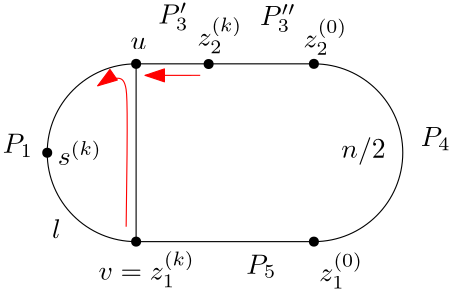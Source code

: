 <?xml version="1.0"?>
<!DOCTYPE ipe SYSTEM "ipe.dtd">
<ipe version="70107" creator="Ipe 7.1.10">
<info created="D:20180529113142" modified="D:20180617140750"/>
<ipestyle name="basic">
<symbol name="arrow/arc(spx)">
<path stroke="sym-stroke" fill="sym-stroke" pen="sym-pen">
0 0 m
-1 0.333 l
-1 -0.333 l
h
</path>
</symbol>
<symbol name="arrow/farc(spx)">
<path stroke="sym-stroke" fill="white" pen="sym-pen">
0 0 m
-1 0.333 l
-1 -0.333 l
h
</path>
</symbol>
<symbol name="arrow/ptarc(spx)">
<path stroke="sym-stroke" fill="sym-stroke" pen="sym-pen">
0 0 m
-1 0.333 l
-0.8 0 l
-1 -0.333 l
h
</path>
</symbol>
<symbol name="arrow/fptarc(spx)">
<path stroke="sym-stroke" fill="white" pen="sym-pen">
0 0 m
-1 0.333 l
-0.8 0 l
-1 -0.333 l
h
</path>
</symbol>
<symbol name="mark/circle(sx)" transformations="translations">
<path fill="sym-stroke">
0.6 0 0 0.6 0 0 e
0.4 0 0 0.4 0 0 e
</path>
</symbol>
<symbol name="mark/disk(sx)" transformations="translations">
<path fill="sym-stroke">
0.6 0 0 0.6 0 0 e
</path>
</symbol>
<symbol name="mark/fdisk(sfx)" transformations="translations">
<group>
<path fill="sym-fill">
0.5 0 0 0.5 0 0 e
</path>
<path fill="sym-stroke" fillrule="eofill">
0.6 0 0 0.6 0 0 e
0.4 0 0 0.4 0 0 e
</path>
</group>
</symbol>
<symbol name="mark/box(sx)" transformations="translations">
<path fill="sym-stroke" fillrule="eofill">
-0.6 -0.6 m
0.6 -0.6 l
0.6 0.6 l
-0.6 0.6 l
h
-0.4 -0.4 m
0.4 -0.4 l
0.4 0.4 l
-0.4 0.4 l
h
</path>
</symbol>
<symbol name="mark/square(sx)" transformations="translations">
<path fill="sym-stroke">
-0.6 -0.6 m
0.6 -0.6 l
0.6 0.6 l
-0.6 0.6 l
h
</path>
</symbol>
<symbol name="mark/fsquare(sfx)" transformations="translations">
<group>
<path fill="sym-fill">
-0.5 -0.5 m
0.5 -0.5 l
0.5 0.5 l
-0.5 0.5 l
h
</path>
<path fill="sym-stroke" fillrule="eofill">
-0.6 -0.6 m
0.6 -0.6 l
0.6 0.6 l
-0.6 0.6 l
h
-0.4 -0.4 m
0.4 -0.4 l
0.4 0.4 l
-0.4 0.4 l
h
</path>
</group>
</symbol>
<symbol name="mark/cross(sx)" transformations="translations">
<group>
<path fill="sym-stroke">
-0.43 -0.57 m
0.57 0.43 l
0.43 0.57 l
-0.57 -0.43 l
h
</path>
<path fill="sym-stroke">
-0.43 0.57 m
0.57 -0.43 l
0.43 -0.57 l
-0.57 0.43 l
h
</path>
</group>
</symbol>
<symbol name="arrow/fnormal(spx)">
<path stroke="sym-stroke" fill="white" pen="sym-pen">
0 0 m
-1 0.333 l
-1 -0.333 l
h
</path>
</symbol>
<symbol name="arrow/pointed(spx)">
<path stroke="sym-stroke" fill="sym-stroke" pen="sym-pen">
0 0 m
-1 0.333 l
-0.8 0 l
-1 -0.333 l
h
</path>
</symbol>
<symbol name="arrow/fpointed(spx)">
<path stroke="sym-stroke" fill="white" pen="sym-pen">
0 0 m
-1 0.333 l
-0.8 0 l
-1 -0.333 l
h
</path>
</symbol>
<symbol name="arrow/linear(spx)">
<path stroke="sym-stroke" pen="sym-pen">
-1 0.333 m
0 0 l
-1 -0.333 l
</path>
</symbol>
<symbol name="arrow/fdouble(spx)">
<path stroke="sym-stroke" fill="white" pen="sym-pen">
0 0 m
-1 0.333 l
-1 -0.333 l
h
-1 0 m
-2 0.333 l
-2 -0.333 l
h
</path>
</symbol>
<symbol name="arrow/double(spx)">
<path stroke="sym-stroke" fill="sym-stroke" pen="sym-pen">
0 0 m
-1 0.333 l
-1 -0.333 l
h
-1 0 m
-2 0.333 l
-2 -0.333 l
h
</path>
</symbol>
<pen name="heavier" value="0.8"/>
<pen name="fat" value="1.2"/>
<pen name="ultrafat" value="2"/>
<symbolsize name="large" value="5"/>
<symbolsize name="small" value="2"/>
<symbolsize name="tiny" value="1.1"/>
<arrowsize name="large" value="10"/>
<arrowsize name="small" value="5"/>
<arrowsize name="tiny" value="3"/>
<color name="red" value="1 0 0"/>
<color name="green" value="0 1 0"/>
<color name="blue" value="0 0 1"/>
<color name="yellow" value="1 1 0"/>
<color name="orange" value="1 0.647 0"/>
<color name="gold" value="1 0.843 0"/>
<color name="purple" value="0.627 0.125 0.941"/>
<color name="gray" value="0.745"/>
<color name="brown" value="0.647 0.165 0.165"/>
<color name="navy" value="0 0 0.502"/>
<color name="pink" value="1 0.753 0.796"/>
<color name="seagreen" value="0.18 0.545 0.341"/>
<color name="turquoise" value="0.251 0.878 0.816"/>
<color name="violet" value="0.933 0.51 0.933"/>
<color name="darkblue" value="0 0 0.545"/>
<color name="darkcyan" value="0 0.545 0.545"/>
<color name="darkgray" value="0.663"/>
<color name="darkgreen" value="0 0.392 0"/>
<color name="darkmagenta" value="0.545 0 0.545"/>
<color name="darkorange" value="1 0.549 0"/>
<color name="darkred" value="0.545 0 0"/>
<color name="lightblue" value="0.678 0.847 0.902"/>
<color name="lightcyan" value="0.878 1 1"/>
<color name="lightgray" value="0.827"/>
<color name="lightgreen" value="0.565 0.933 0.565"/>
<color name="lightyellow" value="1 1 0.878"/>
<dashstyle name="dashed" value="[4] 0"/>
<dashstyle name="dotted" value="[1 3] 0"/>
<dashstyle name="dash dotted" value="[4 2 1 2] 0"/>
<dashstyle name="dash dot dotted" value="[4 2 1 2 1 2] 0"/>
<textsize name="large" value="\large"/>
<textsize name="small" value="\small"/>
<textsize name="tiny" value="\tiny"/>
<textsize name="Large" value="\Large"/>
<textsize name="LARGE" value="\LARGE"/>
<textsize name="huge" value="\huge"/>
<textsize name="Huge" value="\Huge"/>
<textsize name="footnote" value="\footnotesize"/>
<textstyle name="center" begin="\begin{center}" end="\end{center}"/>
<textstyle name="itemize" begin="\begin{itemize}" end="\end{itemize}"/>
<textstyle name="item" begin="\begin{itemize}\item{}" end="\end{itemize}"/>
<gridsize name="4 pts" value="4"/>
<gridsize name="8 pts (~3 mm)" value="8"/>
<gridsize name="16 pts (~6 mm)" value="16"/>
<gridsize name="32 pts (~12 mm)" value="32"/>
<gridsize name="10 pts (~3.5 mm)" value="10"/>
<gridsize name="20 pts (~7 mm)" value="20"/>
<gridsize name="14 pts (~5 mm)" value="14"/>
<gridsize name="28 pts (~10 mm)" value="28"/>
<gridsize name="56 pts (~20 mm)" value="56"/>
<anglesize name="90 deg" value="90"/>
<anglesize name="60 deg" value="60"/>
<anglesize name="45 deg" value="45"/>
<anglesize name="30 deg" value="30"/>
<anglesize name="22.5 deg" value="22.5"/>
<opacity name="10%" value="0.1"/>
<opacity name="30%" value="0.3"/>
<opacity name="50%" value="0.5"/>
<opacity name="75%" value="0.75"/>
<tiling name="falling" angle="-60" step="4" width="1"/>
<tiling name="rising" angle="30" step="4" width="1"/>
</ipestyle>
<page>
<layer name="alpha"/>
<layer name="beta"/>
<layer name="gamma"/>
<view layers="alpha beta gamma" active="gamma"/>
<use layer="alpha" name="mark/disk(sx)" pos="256 768" size="normal" stroke="black"/>
<use name="mark/disk(sx)" pos="256 704" size="normal" stroke="black"/>
<use name="mark/disk(sx)" pos="320 768" size="normal" stroke="black"/>
<use name="mark/disk(sx)" pos="320 704" size="normal" stroke="black"/>
<path stroke="black">
256 768 m
256 704 l
256 704 l
</path>
<path stroke="black">
256 768 m
320 768 l
</path>
<path stroke="black">
320 704 m
256 704 l
</path>
<path stroke="black">
256 768 m
32 0 0 32 256 736 256 704 a
</path>
<path stroke="black">
320 768 m
32 0 0 -32 320 736 320 704 a
</path>
<text layer="beta" transformations="translations" pos="208 736" stroke="black" type="label" width="10.866" height="6.812" depth="1.49" valign="baseline">$P_1$</text>
<text matrix="1 0 0 1 -3.72587 -10.0847" transformations="translations" pos="320 784" stroke="black" type="label" width="15.767" height="10.412" depth="2.65" valign="baseline">$z_2^{(0)}$</text>
<text matrix="1 0 0 1 1.97473 17.7725" transformations="translations" pos="320 672" stroke="black" type="label" width="15.767" height="10.412" depth="2.65" valign="baseline">$z_1^{(0)}$</text>
<text matrix="1 0 0 1 -1.86058 -0.109446" transformations="translations" pos="255.838 773.301" stroke="black" type="label" width="5.703" height="4.289" depth="0" valign="baseline">$u$</text>
<text matrix="1 0 0 1 -13.8111 -7.11399" transformations="translations" pos="256.276 697.345" stroke="black" type="label" width="34.67" height="10.412" depth="2.65" valign="baseline">$v = z_1^{(k)}$</text>
<text matrix="1 0 0 1 -18.012 -2.5133" transformations="translations" pos="347.888 736.671" stroke="black" type="label" width="15.943" height="7.473" depth="2.49" valign="baseline">$n/2$</text>
<use layer="gamma" name="mark/disk(sx)" pos="282.105 767.938" size="normal" stroke="black"/>
<text matrix="1 0 0 1 -2.40781 -5.91008" transformations="translations" pos="280.464 780.415" stroke="black" type="label" width="16.2" height="10.412" depth="2.65" valign="baseline">$z_2^{(k)}$</text>
<text matrix="1 0 0 1 -3.28338 1.97003" transformations="translations" pos="267.221 780.524" stroke="black" type="label" width="10.866" height="7.493" depth="2.47" valign="baseline">$P_3&apos;$</text>
<text matrix="1 0 0 1 -2.18892 -1.97003" transformations="translations" pos="302.791 783.917" stroke="black" type="label" width="12.872" height="7.493" depth="2.47" valign="baseline">$P_3&apos;&apos;$</text>
<text transformations="translations" pos="358.389 738.387" stroke="black" type="label" width="10.866" height="6.812" depth="1.49" valign="baseline">$P_4$</text>
<text transformations="translations" pos="295.677 692.42" stroke="black" type="label" width="10.866" height="6.812" depth="1.49" valign="baseline">$P_5$</text>
<use name="mark/disk(sx)" pos="224 736" size="normal" stroke="black"/>
<text matrix="1 0 0 1 -2.15875 3.88575" transformations="translations" pos="229.963 727.707" stroke="black" type="label" width="15.798" height="8.846" depth="0" valign="baseline">$s^{(k)}$</text>
<text transformations="translations" pos="225.754 705.256" stroke="black" type="label" width="3.169" height="6.918" depth="0" valign="baseline">$l$</text>
<path stroke="red" arrow="normal/normal">
252.414 709.358 m
253.062 753.18
252.522 761.707
249.716 763.542
244.643 761.815
242.16 760.088 c
</path>
<path stroke="red" arrow="normal/normal">
279.075 763.866 m
259.197 763.845 l
</path>
</page>
</ipe>
